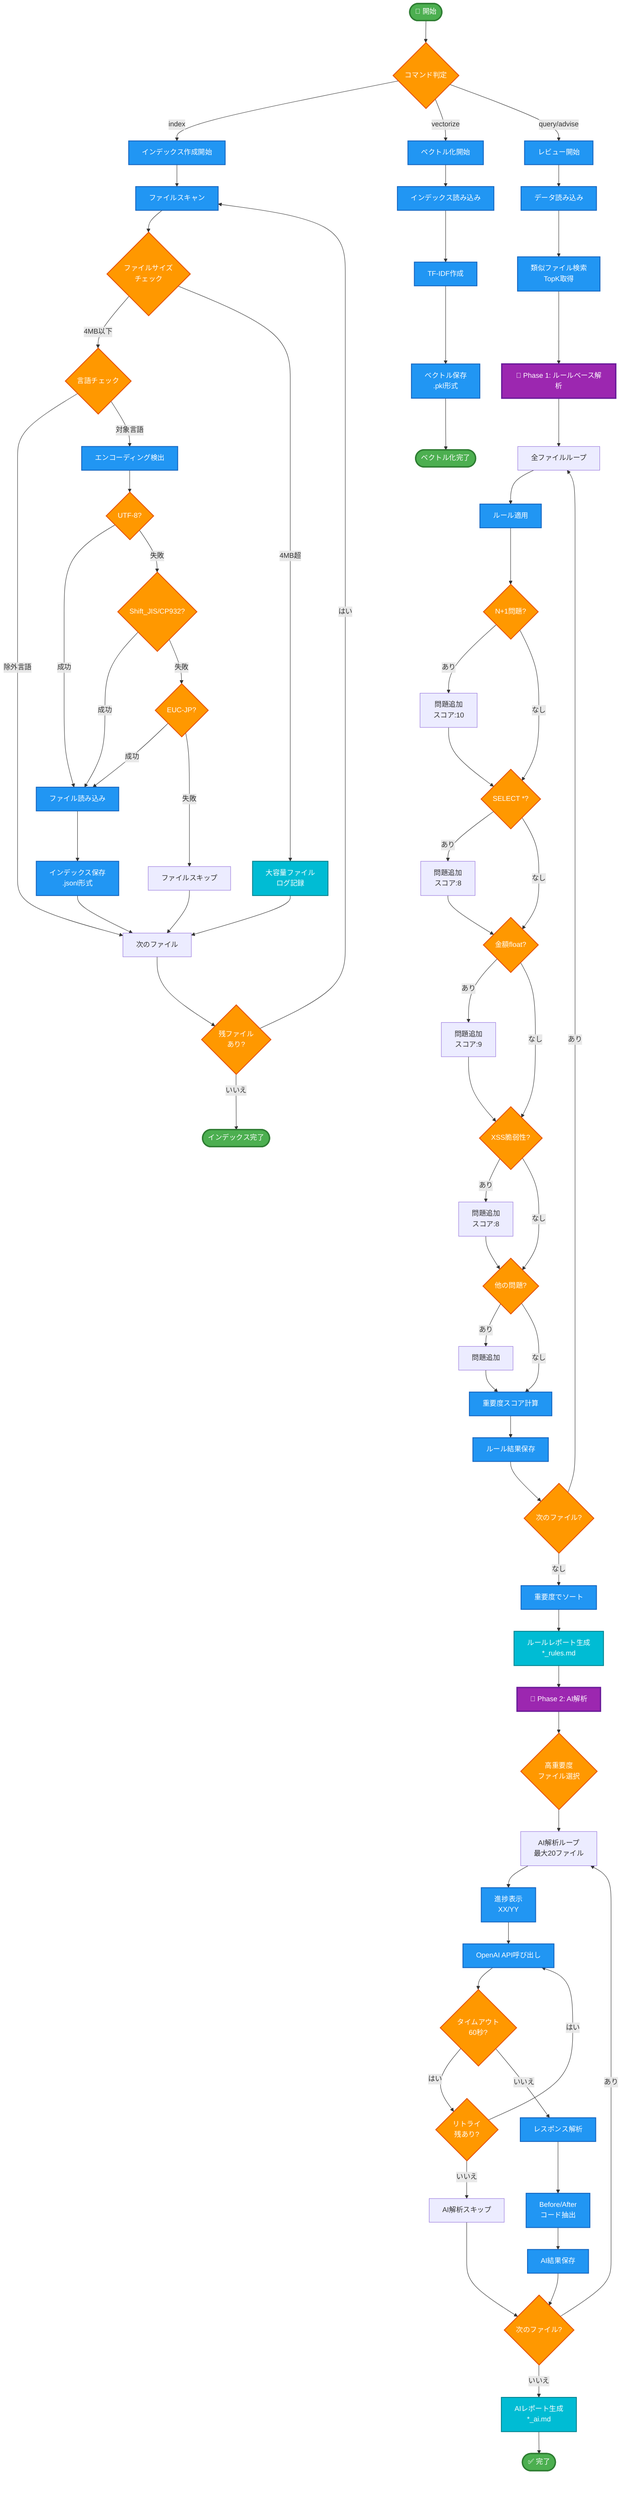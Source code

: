 flowchart TD
    %% コードレビュー処理フロー図

    Start([🚀 開始]) --> CMD{コマンド判定}

    CMD -->|index| INDEX_START[インデックス作成開始]
    CMD -->|vectorize| VECTOR_START[ベクトル化開始]
    CMD -->|query/advise| REVIEW_START[レビュー開始]

    %% インデックス処理フロー
    INDEX_START --> SCAN[ファイルスキャン]
    SCAN --> SIZE_CHECK{ファイルサイズ<br/>チェック}
    SIZE_CHECK -->|4MB以下| LANG_CHECK{言語チェック}
    SIZE_CHECK -->|4MB超| LOG_LARGE[大容量ファイル<br/>ログ記録]
    LOG_LARGE --> NEXT_FILE

    LANG_CHECK -->|除外言語| NEXT_FILE[次のファイル]
    LANG_CHECK -->|対象言語| DETECT_ENCODING[エンコーディング検出]

    DETECT_ENCODING --> TRY_UTF8{UTF-8?}
    TRY_UTF8 -->|成功| READ_FILE[ファイル読み込み]
    TRY_UTF8 -->|失敗| TRY_SJIS{Shift_JIS/CP932?}
    TRY_SJIS -->|成功| READ_FILE
    TRY_SJIS -->|失敗| TRY_EUC{EUC-JP?}
    TRY_EUC -->|成功| READ_FILE
    TRY_EUC -->|失敗| SKIP_FILE[ファイルスキップ]

    READ_FILE --> SAVE_INDEX[インデックス保存<br/>.jsonl形式]
    SKIP_FILE --> NEXT_FILE
    SAVE_INDEX --> NEXT_FILE

    NEXT_FILE --> MORE_FILES{残ファイル<br/>あり?}
    MORE_FILES -->|はい| SCAN
    MORE_FILES -->|いいえ| INDEX_COMPLETE([インデックス完了])

    %% ベクトル化フロー
    VECTOR_START --> LOAD_INDEX[インデックス読み込み]
    LOAD_INDEX --> CREATE_TFIDF[TF-IDF作成]
    CREATE_TFIDF --> SAVE_VECTOR[ベクトル保存<br/>.pkl形式]
    SAVE_VECTOR --> VECTOR_COMPLETE([ベクトル化完了])

    %% レビュー処理フロー
    REVIEW_START --> LOAD_DATA[データ読み込み]
    LOAD_DATA --> SEARCH_FILES[類似ファイル検索<br/>TopK取得]

    SEARCH_FILES --> PHASE1[📏 Phase 1: ルールベース解析]

    PHASE1 --> RULE_LOOP[全ファイルループ]
    RULE_LOOP --> APPLY_RULES[ルール適用]

    APPLY_RULES --> CHECK_N1{N+1問題?}
    CHECK_N1 -->|あり| ADD_N1[問題追加<br/>スコア:10]
    CHECK_N1 -->|なし| CHECK_SELECT
    ADD_N1 --> CHECK_SELECT

    CHECK_SELECT{SELECT *?} -->|あり| ADD_SELECT[問題追加<br/>スコア:8]
    CHECK_SELECT -->|なし| CHECK_FLOAT
    ADD_SELECT --> CHECK_FLOAT

    CHECK_FLOAT{金額float?} -->|あり| ADD_FLOAT[問題追加<br/>スコア:9]
    CHECK_FLOAT -->|なし| CHECK_XSS
    ADD_FLOAT --> CHECK_XSS

    CHECK_XSS{XSS脆弱性?} -->|あり| ADD_XSS[問題追加<br/>スコア:8]
    CHECK_XSS -->|なし| CHECK_MORE
    ADD_XSS --> CHECK_MORE

    CHECK_MORE{他の問題?} -->|あり| ADD_MORE[問題追加]
    CHECK_MORE -->|なし| CALC_SCORE
    ADD_MORE --> CALC_SCORE

    CALC_SCORE[重要度スコア計算] --> SAVE_RULE[ルール結果保存]
    SAVE_RULE --> NEXT_RULE{次のファイル?}
    NEXT_RULE -->|あり| RULE_LOOP
    NEXT_RULE -->|なし| SORT_SEVERITY[重要度でソート]

    SORT_SEVERITY --> WRITE_RULES[ルールレポート生成<br/>*_rules.md]

    WRITE_RULES --> PHASE2[🤖 Phase 2: AI解析]

    PHASE2 --> FILTER_HIGH{高重要度<br/>ファイル選択}
    FILTER_HIGH --> AI_LOOP[AI解析ループ<br/>最大20ファイル]

    AI_LOOP --> SHOW_PROGRESS[進捗表示<br/>XX/YY]
    SHOW_PROGRESS --> AI_CALL[OpenAI API呼び出し]

    AI_CALL --> AI_TIMEOUT{タイムアウト<br/>60秒?}
    AI_TIMEOUT -->|はい| RETRY{リトライ<br/>残あり?}
    AI_TIMEOUT -->|いいえ| PARSE_RESPONSE[レスポンス解析]

    RETRY -->|はい| AI_CALL
    RETRY -->|いいえ| SKIP_AI[AI解析スキップ]

    PARSE_RESPONSE --> EXTRACT_CODE[Before/After<br/>コード抽出]
    SKIP_AI --> NEXT_AI
    EXTRACT_CODE --> SAVE_AI[AI結果保存]

    SAVE_AI --> NEXT_AI{次のファイル?}
    NEXT_AI -->|あり| AI_LOOP
    NEXT_AI -->|いいえ| WRITE_AI[AIレポート生成<br/>*_ai.md]

    WRITE_AI --> End([✅ 完了])

    %% スタイル定義
    classDef startEnd fill:#4caf50,stroke:#2e7d32,stroke-width:3px,color:#fff
    classDef process fill:#2196f3,stroke:#1565c0,stroke-width:2px,color:#fff
    classDef decision fill:#ff9800,stroke:#e65100,stroke-width:2px,color:#fff
    classDef phase fill:#9c27b0,stroke:#6a1b9a,stroke-width:3px,color:#fff
    classDef output fill:#00bcd4,stroke:#00838f,stroke-width:2px,color:#fff

    class Start,End,INDEX_COMPLETE,VECTOR_COMPLETE startEnd
    class INDEX_START,VECTOR_START,REVIEW_START,SCAN,DETECT_ENCODING,READ_FILE,SAVE_INDEX,LOAD_INDEX,CREATE_TFIDF,SAVE_VECTOR,LOAD_DATA,SEARCH_FILES,APPLY_RULES,CALC_SCORE,SAVE_RULE,SORT_SEVERITY,AI_CALL,PARSE_RESPONSE,EXTRACT_CODE,SAVE_AI,SHOW_PROGRESS process
    class CMD,SIZE_CHECK,LANG_CHECK,TRY_UTF8,TRY_SJIS,TRY_EUC,MORE_FILES,CHECK_N1,CHECK_SELECT,CHECK_FLOAT,CHECK_XSS,CHECK_MORE,NEXT_RULE,FILTER_HIGH,AI_TIMEOUT,RETRY,NEXT_AI decision
    class PHASE1,PHASE2 phase
    class WRITE_RULES,WRITE_AI,LOG_LARGE output